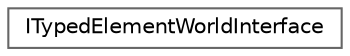 digraph "Graphical Class Hierarchy"
{
 // INTERACTIVE_SVG=YES
 // LATEX_PDF_SIZE
  bgcolor="transparent";
  edge [fontname=Helvetica,fontsize=10,labelfontname=Helvetica,labelfontsize=10];
  node [fontname=Helvetica,fontsize=10,shape=box,height=0.2,width=0.4];
  rankdir="LR";
  Node0 [id="Node000000",label="ITypedElementWorldInterface",height=0.2,width=0.4,color="grey40", fillcolor="white", style="filled",URL="$dd/dac/classITypedElementWorldInterface.html",tooltip=" "];
}
